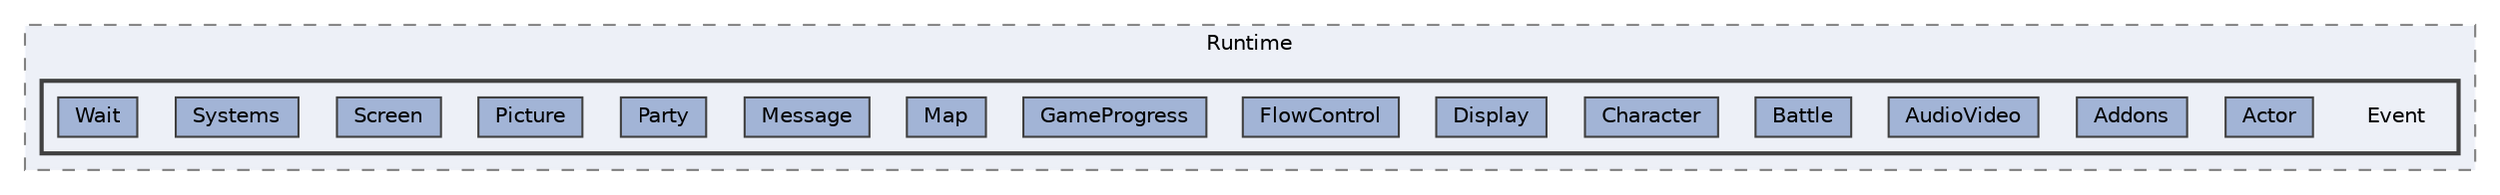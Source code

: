 digraph "C:/Users/むずでょ/Documents/Unity Projects/RMU-1-00-00-Research/Assets/RPGMaker/Codebase/Runtime/Event"
{
 // LATEX_PDF_SIZE
  bgcolor="transparent";
  edge [fontname=Helvetica,fontsize=10,labelfontname=Helvetica,labelfontsize=10];
  node [fontname=Helvetica,fontsize=10,shape=box,height=0.2,width=0.4];
  compound=true
  subgraph clusterdir_f75b6d0a85c69be80d5afad8cb782400 {
    graph [ bgcolor="#edf0f7", pencolor="grey50", label="Runtime", fontname=Helvetica,fontsize=10 style="filled,dashed", URL="dir_f75b6d0a85c69be80d5afad8cb782400.html",tooltip=""]
  subgraph clusterdir_985f8ab5cf3eaa27d3ed18c5c6baf0fe {
    graph [ bgcolor="#edf0f7", pencolor="grey25", label="", fontname=Helvetica,fontsize=10 style="filled,bold", URL="dir_985f8ab5cf3eaa27d3ed18c5c6baf0fe.html",tooltip=""]
    dir_985f8ab5cf3eaa27d3ed18c5c6baf0fe [shape=plaintext, label="Event"];
  dir_eb31314cd8a5cdedea0d588b611c07d5 [label="Actor", fillcolor="#a2b4d6", color="grey25", style="filled", URL="dir_eb31314cd8a5cdedea0d588b611c07d5.html",tooltip=""];
  dir_2dc91f192316f802335a50e128f2ad0f [label="Addons", fillcolor="#a2b4d6", color="grey25", style="filled", URL="dir_2dc91f192316f802335a50e128f2ad0f.html",tooltip=""];
  dir_d91d21e2ab63b0be2068f628497a6755 [label="AudioVideo", fillcolor="#a2b4d6", color="grey25", style="filled", URL="dir_d91d21e2ab63b0be2068f628497a6755.html",tooltip=""];
  dir_b4b99bc9e94d540bc3f48637038470ee [label="Battle", fillcolor="#a2b4d6", color="grey25", style="filled", URL="dir_b4b99bc9e94d540bc3f48637038470ee.html",tooltip=""];
  dir_f14667fdd100444c3a52d0c8af13ae4f [label="Character", fillcolor="#a2b4d6", color="grey25", style="filled", URL="dir_f14667fdd100444c3a52d0c8af13ae4f.html",tooltip=""];
  dir_100ea06e3fe0806663d904d6b9fceeb3 [label="Display", fillcolor="#a2b4d6", color="grey25", style="filled", URL="dir_100ea06e3fe0806663d904d6b9fceeb3.html",tooltip=""];
  dir_69f80f093dca8cb43ecc61af4fb69093 [label="FlowControl", fillcolor="#a2b4d6", color="grey25", style="filled", URL="dir_69f80f093dca8cb43ecc61af4fb69093.html",tooltip=""];
  dir_dfa4ac1512924bc7c22815532e236bca [label="GameProgress", fillcolor="#a2b4d6", color="grey25", style="filled", URL="dir_dfa4ac1512924bc7c22815532e236bca.html",tooltip=""];
  dir_149d6a3e123a821ee45c90189f9bd551 [label="Map", fillcolor="#a2b4d6", color="grey25", style="filled", URL="dir_149d6a3e123a821ee45c90189f9bd551.html",tooltip=""];
  dir_3aa9d4c4f63f6b5bd726aab2c4b302aa [label="Message", fillcolor="#a2b4d6", color="grey25", style="filled", URL="dir_3aa9d4c4f63f6b5bd726aab2c4b302aa.html",tooltip=""];
  dir_8598af91a45272b3785ff29062e4a244 [label="Party", fillcolor="#a2b4d6", color="grey25", style="filled", URL="dir_8598af91a45272b3785ff29062e4a244.html",tooltip=""];
  dir_78a6ed451e3c2652fb3c3a8971593472 [label="Picture", fillcolor="#a2b4d6", color="grey25", style="filled", URL="dir_78a6ed451e3c2652fb3c3a8971593472.html",tooltip=""];
  dir_c8a4a881f25136dd9dae4d24704a1ff2 [label="Screen", fillcolor="#a2b4d6", color="grey25", style="filled", URL="dir_c8a4a881f25136dd9dae4d24704a1ff2.html",tooltip=""];
  dir_0a8a4b9ba51205987ed91de1d7a1ef38 [label="Systems", fillcolor="#a2b4d6", color="grey25", style="filled", URL="dir_0a8a4b9ba51205987ed91de1d7a1ef38.html",tooltip=""];
  dir_e29b50afb7c4a78d6c78b245bbcf0391 [label="Wait", fillcolor="#a2b4d6", color="grey25", style="filled", URL="dir_e29b50afb7c4a78d6c78b245bbcf0391.html",tooltip=""];
  }
  }
}

